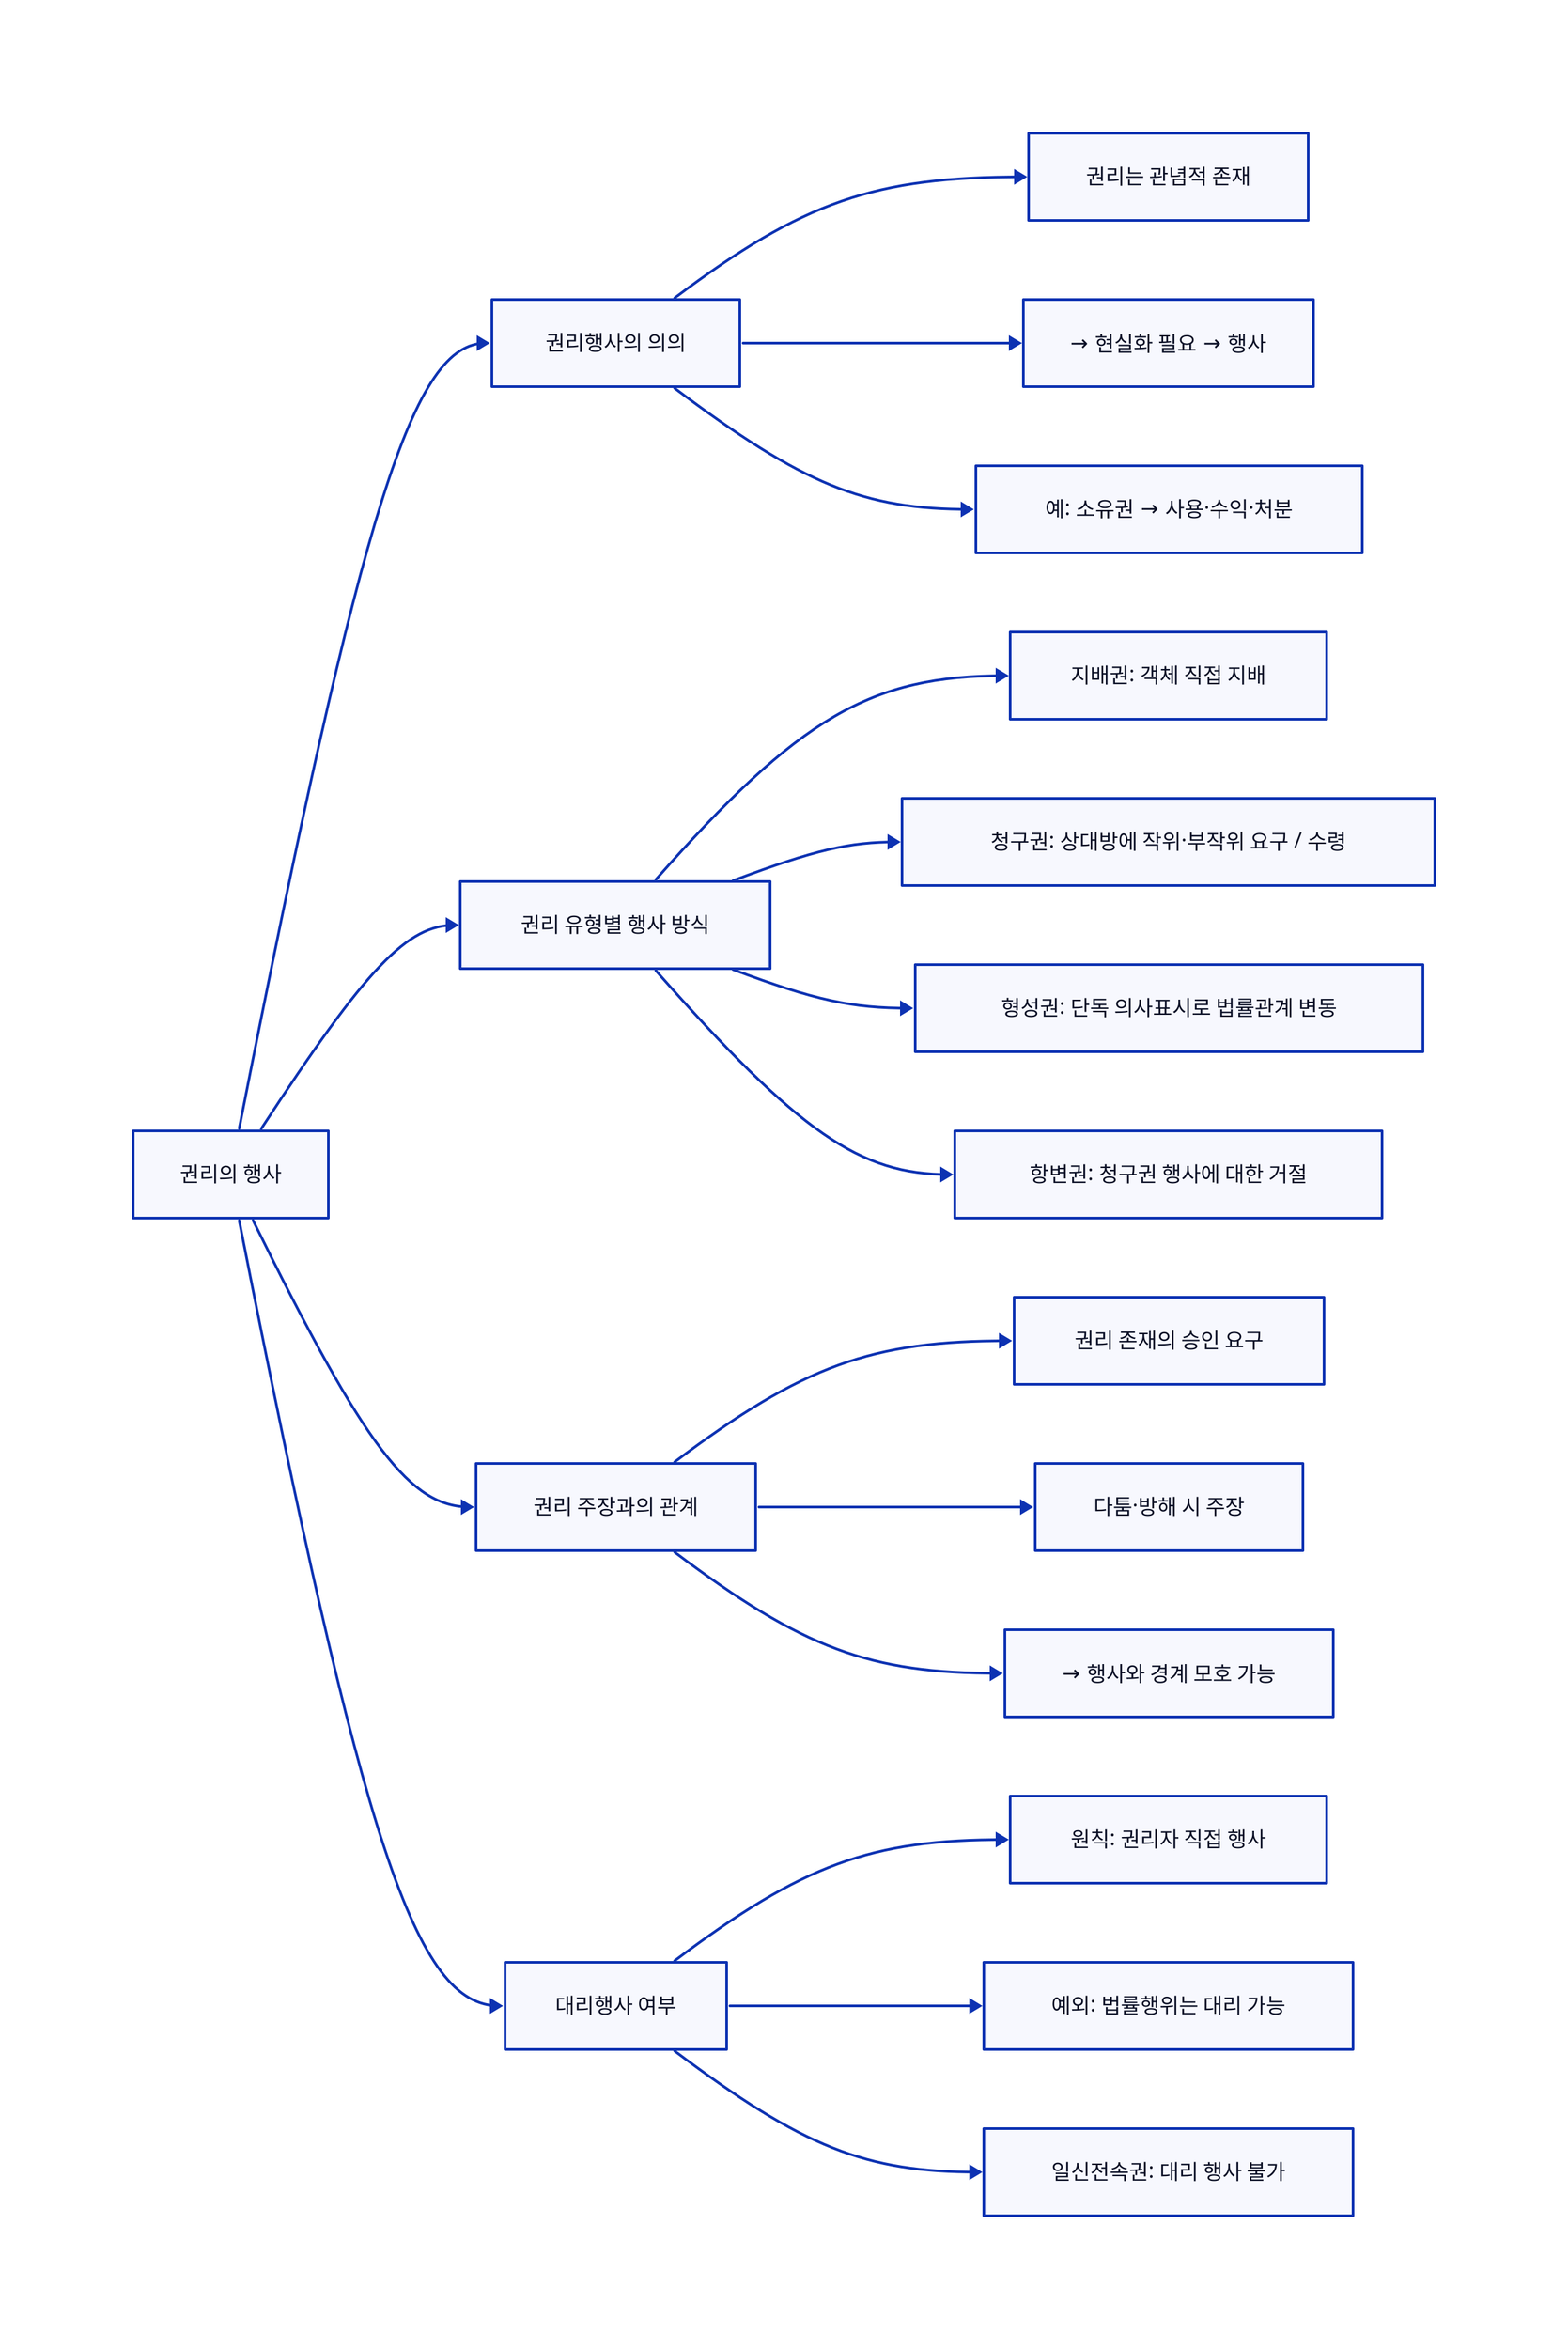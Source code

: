 # [29] 權利行使의 意義와 方法.d2

direction: right

"권리의 행사" -> "권리행사의 의의"
"권리의 행사" -> "권리 유형별 행사 방식"
"권리의 행사" -> "권리 주장과의 관계"
"권리의 행사" -> "대리행사 여부"

"권리행사의 의의" -> "권리는 관념적 존재"
"권리행사의 의의" -> "→ 현실화 필요 → 행사"
"권리행사의 의의" -> "예: 소유권 → 사용·수익·처분"

"권리 유형별 행사 방식" -> "지배권: 객체 직접 지배"
"권리 유형별 행사 방식" -> "청구권: 상대방에 작위·부작위 요구 / 수령"
"권리 유형별 행사 방식" -> "형성권: 단독 의사표시로 법률관계 변동"
"권리 유형별 행사 방식" -> "항변권: 청구권 행사에 대한 거절"

"권리 주장과의 관계" -> "권리 존재의 승인 요구"
"권리 주장과의 관계" -> "다툼·방해 시 주장"
"권리 주장과의 관계" -> "→ 행사와 경계 모호 가능"

"대리행사 여부" -> "원칙: 권리자 직접 행사"
"대리행사 여부" -> "예외: 법률행위는 대리 가능"
"대리행사 여부" -> "일신전속권: 대리 행사 불가"